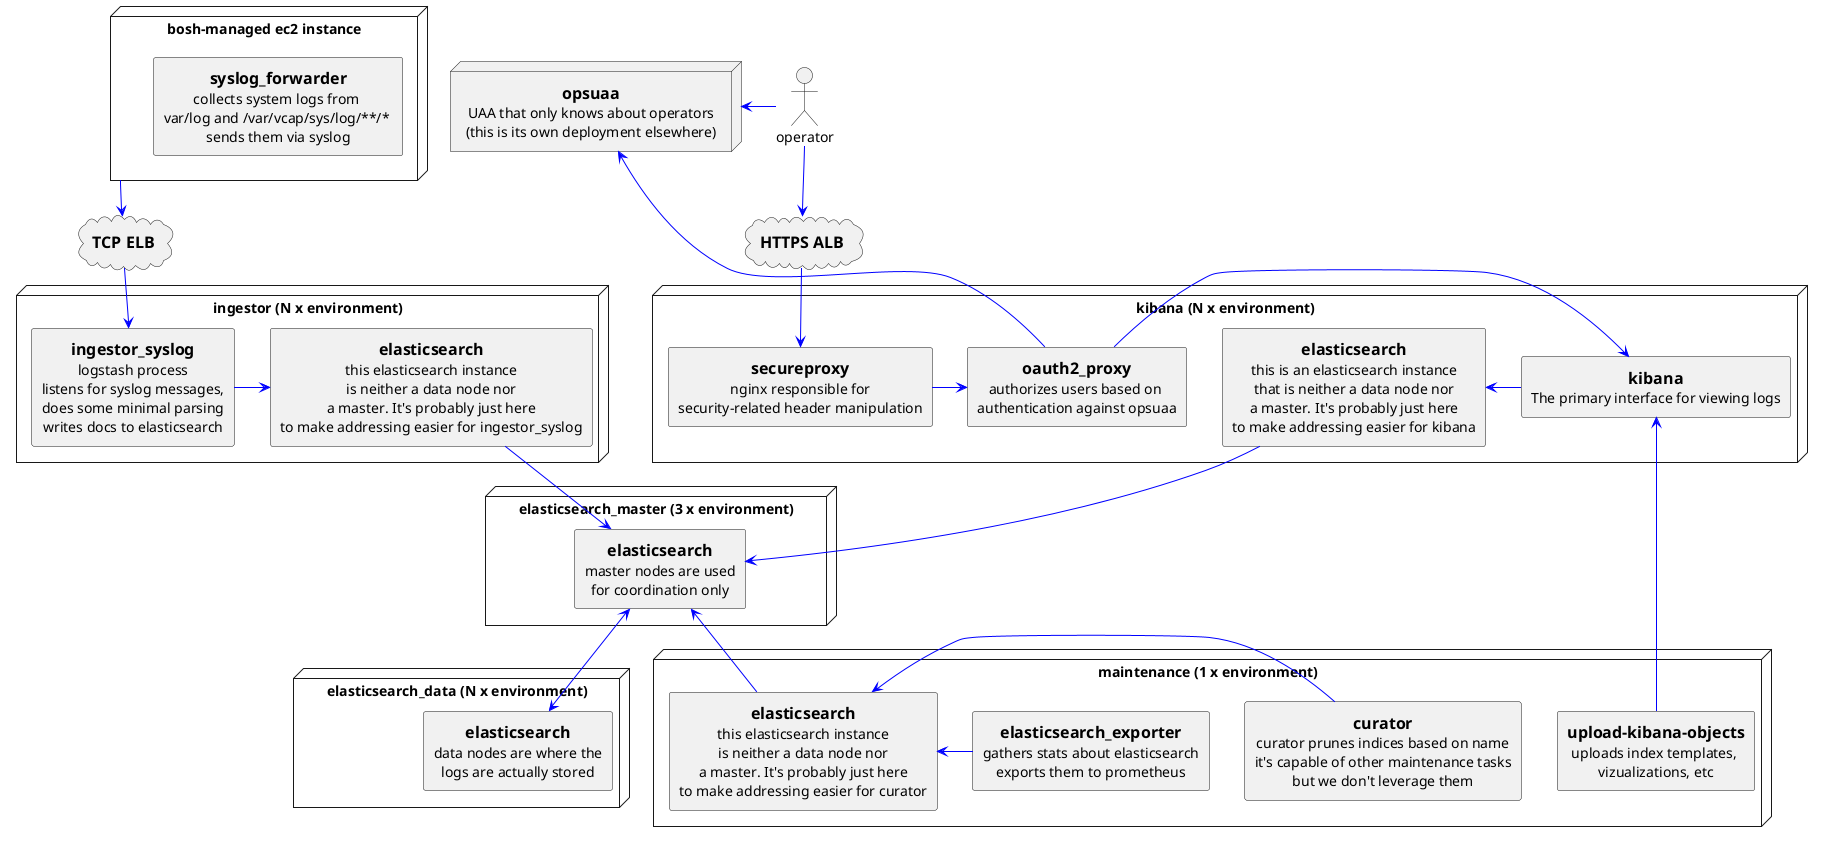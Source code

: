 @startuml platform
skinparam DefaultTextAlignment center
skinparam ArrowColor blue
skinparam ComponentStyle uml1

actor operator

cloud ALB [
    ==HTTPS ALB
]


node "kibana (N x environment)" as kibana {
    agent oauth2proxy [
        ==oauth2_proxy
        authorizes users based on 
        authentication against opsuaa
    ]
    agent secureproxy [
        ==secureproxy
        nginx responsible for
        security-related header manipulation
    ]
    agent kbn [
        ==kibana
        The primary interface for viewing logs
    ]
    agent es_k [
        ==elasticsearch
        this is an elasticsearch instance
        that is neither a data node nor
        a master. It's probably just here
        to make addressing easier for kibana
    ]
    secureproxy -right-> oauth2proxy
    oauth2proxy -right-> kbn
    kbn -right-> es_k
}

node opsuaa [
    ==opsuaa
    UAA that only knows about operators
    (this is its own deployment elsewhere)
]

node "bosh-managed ec2 instance" as ec2 {
    agent syslog_forwarder [
        ==syslog_forwarder
        collects system logs from 
        var/log and /var/vcap/sys/log/**/* 
        sends them via syslog
    ]
}

cloud ELB [
    ==TCP ELB
]

node "ingestor (N x environment)" as ingestor {

    agent ingestor_syslog [
        ==ingestor_syslog
        logstash process
        listens for syslog messages,
        does some minimal parsing
        writes docs to elasticsearch
    ]
    agent es_i [
        ==elasticsearch
        this elasticsearch instance
        is neither a data node nor
        a master. It's probably just here
        to make addressing easier for ingestor_syslog
    ]
    ingestor_syslog -> es_i
}

node "elasticsearch_master (3 x environment)" as elasticsearch_master {
    agent es_em [
        ==elasticsearch
        master nodes are used
        for coordination only
    ]
}

node "elasticsearch_data (N x environment)" as elasticsearch_data {
    agent es_ed [
        ==elasticsearch
        data nodes are where the
        logs are actually stored
    ]
}


node "maintenance (1 x environment)" as maintenance {
    agent curator [
        ==curator
        curator prunes indices based on name
        it's capable of other maintenance tasks
        but we don't leverage them
    ]
    agent elasticsearch_exporter [
        ==elasticsearch_exporter
        gathers stats about elasticsearch
        exports them to prometheus
    ]
    agent kibana_objects [
        ==upload-kibana-objects
        uploads index templates, 
        vizualizations, etc
    ]
    agent es_m [
        ==elasticsearch
        this elasticsearch instance
        is neither a data node nor
        a master. It's probably just here
        to make addressing easier for curator
    ]
    curator -> es_m
    kibana_objects -u-> kbn
    elasticsearch_exporter -r-> es_m
}

operator -down-> ALB
operator -[norank]> opsuaa
ALB -down-> secureproxy
ec2 -down-> ELB
es_k -down-> es_em
es_i -down-> es_em
es_m -up-> es_em
es_em <-down-> es_ed
ELB -down-> ingestor_syslog
oauth2proxy -[norank]> opsuaa



@enduml